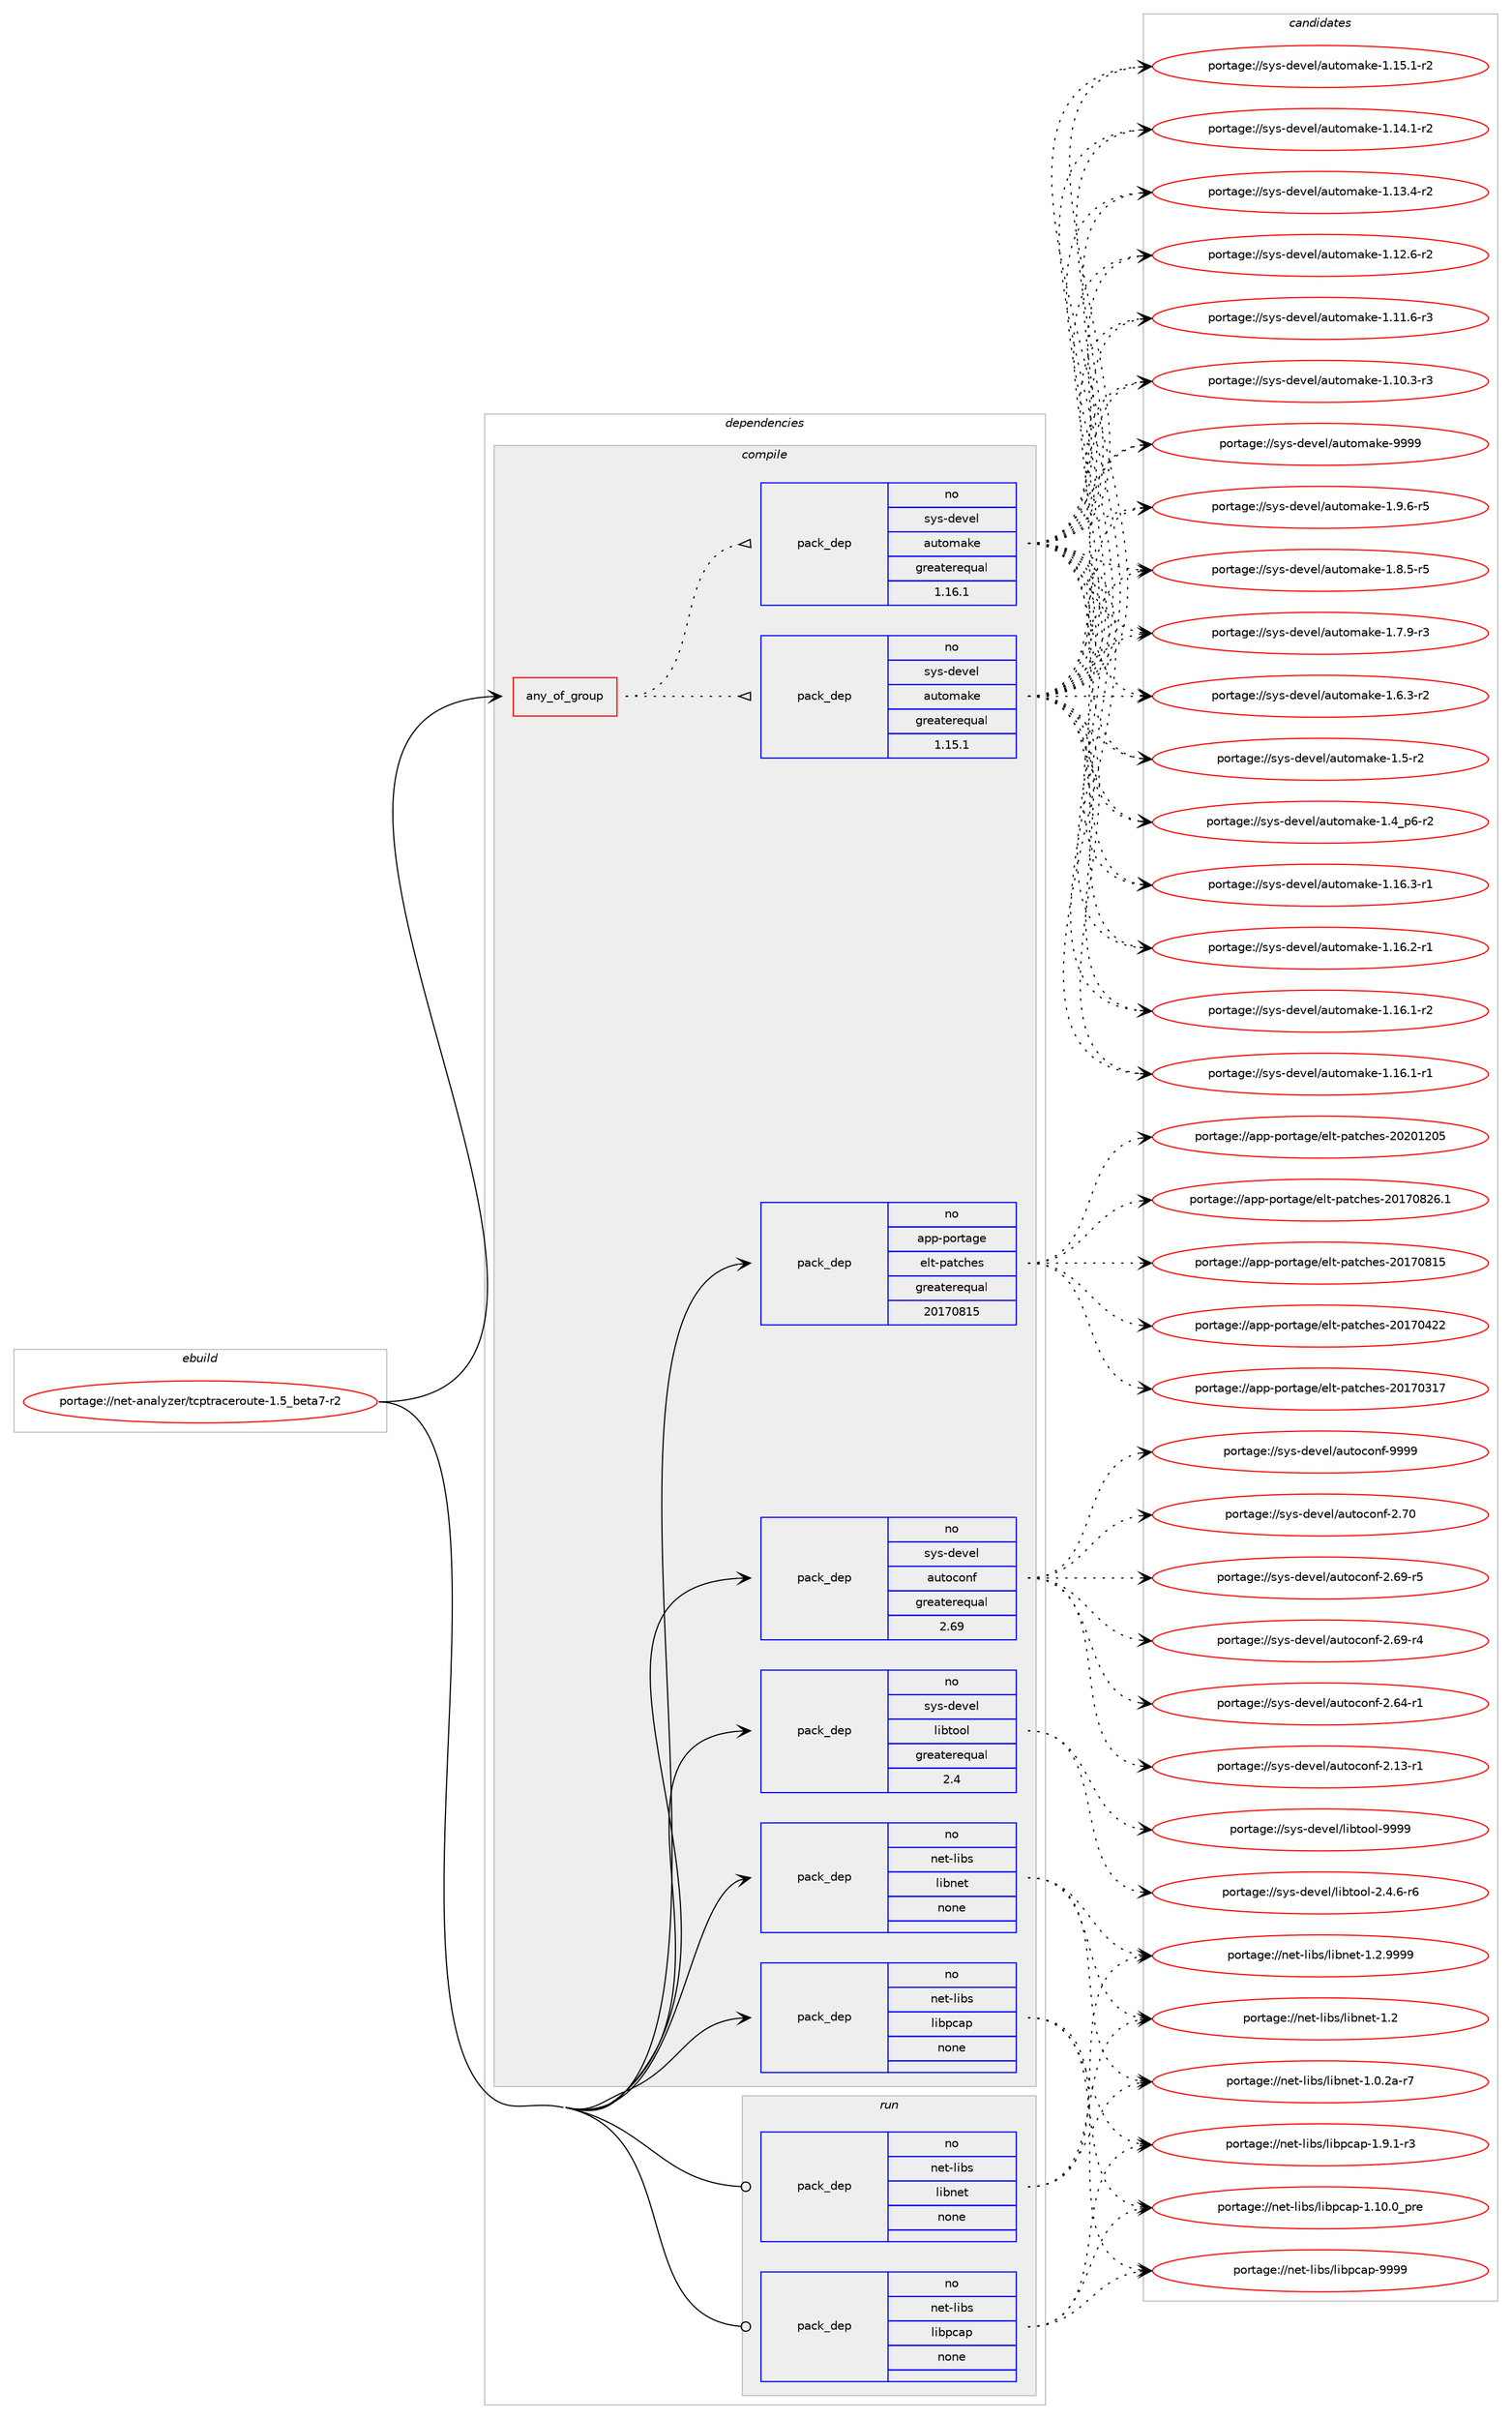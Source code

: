 digraph prolog {

# *************
# Graph options
# *************

newrank=true;
concentrate=true;
compound=true;
graph [rankdir=LR,fontname=Helvetica,fontsize=10,ranksep=1.5];#, ranksep=2.5, nodesep=0.2];
edge  [arrowhead=vee];
node  [fontname=Helvetica,fontsize=10];

# **********
# The ebuild
# **********

subgraph cluster_leftcol {
color=gray;
label=<<i>ebuild</i>>;
id [label="portage://net-analyzer/tcptraceroute-1.5_beta7-r2", color=red, width=4, href="../net-analyzer/tcptraceroute-1.5_beta7-r2.svg"];
}

# ****************
# The dependencies
# ****************

subgraph cluster_midcol {
color=gray;
label=<<i>dependencies</i>>;
subgraph cluster_compile {
fillcolor="#eeeeee";
style=filled;
label=<<i>compile</i>>;
subgraph any44 {
dependency6152 [label=<<TABLE BORDER="0" CELLBORDER="1" CELLSPACING="0" CELLPADDING="4"><TR><TD CELLPADDING="10">any_of_group</TD></TR></TABLE>>, shape=none, color=red];subgraph pack4670 {
dependency6153 [label=<<TABLE BORDER="0" CELLBORDER="1" CELLSPACING="0" CELLPADDING="4" WIDTH="220"><TR><TD ROWSPAN="6" CELLPADDING="30">pack_dep</TD></TR><TR><TD WIDTH="110">no</TD></TR><TR><TD>sys-devel</TD></TR><TR><TD>automake</TD></TR><TR><TD>greaterequal</TD></TR><TR><TD>1.16.1</TD></TR></TABLE>>, shape=none, color=blue];
}
dependency6152:e -> dependency6153:w [weight=20,style="dotted",arrowhead="oinv"];
subgraph pack4671 {
dependency6154 [label=<<TABLE BORDER="0" CELLBORDER="1" CELLSPACING="0" CELLPADDING="4" WIDTH="220"><TR><TD ROWSPAN="6" CELLPADDING="30">pack_dep</TD></TR><TR><TD WIDTH="110">no</TD></TR><TR><TD>sys-devel</TD></TR><TR><TD>automake</TD></TR><TR><TD>greaterequal</TD></TR><TR><TD>1.15.1</TD></TR></TABLE>>, shape=none, color=blue];
}
dependency6152:e -> dependency6154:w [weight=20,style="dotted",arrowhead="oinv"];
}
id:e -> dependency6152:w [weight=20,style="solid",arrowhead="vee"];
subgraph pack4672 {
dependency6155 [label=<<TABLE BORDER="0" CELLBORDER="1" CELLSPACING="0" CELLPADDING="4" WIDTH="220"><TR><TD ROWSPAN="6" CELLPADDING="30">pack_dep</TD></TR><TR><TD WIDTH="110">no</TD></TR><TR><TD>app-portage</TD></TR><TR><TD>elt-patches</TD></TR><TR><TD>greaterequal</TD></TR><TR><TD>20170815</TD></TR></TABLE>>, shape=none, color=blue];
}
id:e -> dependency6155:w [weight=20,style="solid",arrowhead="vee"];
subgraph pack4673 {
dependency6156 [label=<<TABLE BORDER="0" CELLBORDER="1" CELLSPACING="0" CELLPADDING="4" WIDTH="220"><TR><TD ROWSPAN="6" CELLPADDING="30">pack_dep</TD></TR><TR><TD WIDTH="110">no</TD></TR><TR><TD>net-libs</TD></TR><TR><TD>libnet</TD></TR><TR><TD>none</TD></TR><TR><TD></TD></TR></TABLE>>, shape=none, color=blue];
}
id:e -> dependency6156:w [weight=20,style="solid",arrowhead="vee"];
subgraph pack4674 {
dependency6157 [label=<<TABLE BORDER="0" CELLBORDER="1" CELLSPACING="0" CELLPADDING="4" WIDTH="220"><TR><TD ROWSPAN="6" CELLPADDING="30">pack_dep</TD></TR><TR><TD WIDTH="110">no</TD></TR><TR><TD>net-libs</TD></TR><TR><TD>libpcap</TD></TR><TR><TD>none</TD></TR><TR><TD></TD></TR></TABLE>>, shape=none, color=blue];
}
id:e -> dependency6157:w [weight=20,style="solid",arrowhead="vee"];
subgraph pack4675 {
dependency6158 [label=<<TABLE BORDER="0" CELLBORDER="1" CELLSPACING="0" CELLPADDING="4" WIDTH="220"><TR><TD ROWSPAN="6" CELLPADDING="30">pack_dep</TD></TR><TR><TD WIDTH="110">no</TD></TR><TR><TD>sys-devel</TD></TR><TR><TD>autoconf</TD></TR><TR><TD>greaterequal</TD></TR><TR><TD>2.69</TD></TR></TABLE>>, shape=none, color=blue];
}
id:e -> dependency6158:w [weight=20,style="solid",arrowhead="vee"];
subgraph pack4676 {
dependency6159 [label=<<TABLE BORDER="0" CELLBORDER="1" CELLSPACING="0" CELLPADDING="4" WIDTH="220"><TR><TD ROWSPAN="6" CELLPADDING="30">pack_dep</TD></TR><TR><TD WIDTH="110">no</TD></TR><TR><TD>sys-devel</TD></TR><TR><TD>libtool</TD></TR><TR><TD>greaterequal</TD></TR><TR><TD>2.4</TD></TR></TABLE>>, shape=none, color=blue];
}
id:e -> dependency6159:w [weight=20,style="solid",arrowhead="vee"];
}
subgraph cluster_compileandrun {
fillcolor="#eeeeee";
style=filled;
label=<<i>compile and run</i>>;
}
subgraph cluster_run {
fillcolor="#eeeeee";
style=filled;
label=<<i>run</i>>;
subgraph pack4677 {
dependency6160 [label=<<TABLE BORDER="0" CELLBORDER="1" CELLSPACING="0" CELLPADDING="4" WIDTH="220"><TR><TD ROWSPAN="6" CELLPADDING="30">pack_dep</TD></TR><TR><TD WIDTH="110">no</TD></TR><TR><TD>net-libs</TD></TR><TR><TD>libnet</TD></TR><TR><TD>none</TD></TR><TR><TD></TD></TR></TABLE>>, shape=none, color=blue];
}
id:e -> dependency6160:w [weight=20,style="solid",arrowhead="odot"];
subgraph pack4678 {
dependency6161 [label=<<TABLE BORDER="0" CELLBORDER="1" CELLSPACING="0" CELLPADDING="4" WIDTH="220"><TR><TD ROWSPAN="6" CELLPADDING="30">pack_dep</TD></TR><TR><TD WIDTH="110">no</TD></TR><TR><TD>net-libs</TD></TR><TR><TD>libpcap</TD></TR><TR><TD>none</TD></TR><TR><TD></TD></TR></TABLE>>, shape=none, color=blue];
}
id:e -> dependency6161:w [weight=20,style="solid",arrowhead="odot"];
}
}

# **************
# The candidates
# **************

subgraph cluster_choices {
rank=same;
color=gray;
label=<<i>candidates</i>>;

subgraph choice4670 {
color=black;
nodesep=1;
choice115121115451001011181011084797117116111109971071014557575757 [label="portage://sys-devel/automake-9999", color=red, width=4,href="../sys-devel/automake-9999.svg"];
choice115121115451001011181011084797117116111109971071014549465746544511453 [label="portage://sys-devel/automake-1.9.6-r5", color=red, width=4,href="../sys-devel/automake-1.9.6-r5.svg"];
choice115121115451001011181011084797117116111109971071014549465646534511453 [label="portage://sys-devel/automake-1.8.5-r5", color=red, width=4,href="../sys-devel/automake-1.8.5-r5.svg"];
choice115121115451001011181011084797117116111109971071014549465546574511451 [label="portage://sys-devel/automake-1.7.9-r3", color=red, width=4,href="../sys-devel/automake-1.7.9-r3.svg"];
choice115121115451001011181011084797117116111109971071014549465446514511450 [label="portage://sys-devel/automake-1.6.3-r2", color=red, width=4,href="../sys-devel/automake-1.6.3-r2.svg"];
choice11512111545100101118101108479711711611110997107101454946534511450 [label="portage://sys-devel/automake-1.5-r2", color=red, width=4,href="../sys-devel/automake-1.5-r2.svg"];
choice115121115451001011181011084797117116111109971071014549465295112544511450 [label="portage://sys-devel/automake-1.4_p6-r2", color=red, width=4,href="../sys-devel/automake-1.4_p6-r2.svg"];
choice11512111545100101118101108479711711611110997107101454946495446514511449 [label="portage://sys-devel/automake-1.16.3-r1", color=red, width=4,href="../sys-devel/automake-1.16.3-r1.svg"];
choice11512111545100101118101108479711711611110997107101454946495446504511449 [label="portage://sys-devel/automake-1.16.2-r1", color=red, width=4,href="../sys-devel/automake-1.16.2-r1.svg"];
choice11512111545100101118101108479711711611110997107101454946495446494511450 [label="portage://sys-devel/automake-1.16.1-r2", color=red, width=4,href="../sys-devel/automake-1.16.1-r2.svg"];
choice11512111545100101118101108479711711611110997107101454946495446494511449 [label="portage://sys-devel/automake-1.16.1-r1", color=red, width=4,href="../sys-devel/automake-1.16.1-r1.svg"];
choice11512111545100101118101108479711711611110997107101454946495346494511450 [label="portage://sys-devel/automake-1.15.1-r2", color=red, width=4,href="../sys-devel/automake-1.15.1-r2.svg"];
choice11512111545100101118101108479711711611110997107101454946495246494511450 [label="portage://sys-devel/automake-1.14.1-r2", color=red, width=4,href="../sys-devel/automake-1.14.1-r2.svg"];
choice11512111545100101118101108479711711611110997107101454946495146524511450 [label="portage://sys-devel/automake-1.13.4-r2", color=red, width=4,href="../sys-devel/automake-1.13.4-r2.svg"];
choice11512111545100101118101108479711711611110997107101454946495046544511450 [label="portage://sys-devel/automake-1.12.6-r2", color=red, width=4,href="../sys-devel/automake-1.12.6-r2.svg"];
choice11512111545100101118101108479711711611110997107101454946494946544511451 [label="portage://sys-devel/automake-1.11.6-r3", color=red, width=4,href="../sys-devel/automake-1.11.6-r3.svg"];
choice11512111545100101118101108479711711611110997107101454946494846514511451 [label="portage://sys-devel/automake-1.10.3-r3", color=red, width=4,href="../sys-devel/automake-1.10.3-r3.svg"];
dependency6153:e -> choice115121115451001011181011084797117116111109971071014557575757:w [style=dotted,weight="100"];
dependency6153:e -> choice115121115451001011181011084797117116111109971071014549465746544511453:w [style=dotted,weight="100"];
dependency6153:e -> choice115121115451001011181011084797117116111109971071014549465646534511453:w [style=dotted,weight="100"];
dependency6153:e -> choice115121115451001011181011084797117116111109971071014549465546574511451:w [style=dotted,weight="100"];
dependency6153:e -> choice115121115451001011181011084797117116111109971071014549465446514511450:w [style=dotted,weight="100"];
dependency6153:e -> choice11512111545100101118101108479711711611110997107101454946534511450:w [style=dotted,weight="100"];
dependency6153:e -> choice115121115451001011181011084797117116111109971071014549465295112544511450:w [style=dotted,weight="100"];
dependency6153:e -> choice11512111545100101118101108479711711611110997107101454946495446514511449:w [style=dotted,weight="100"];
dependency6153:e -> choice11512111545100101118101108479711711611110997107101454946495446504511449:w [style=dotted,weight="100"];
dependency6153:e -> choice11512111545100101118101108479711711611110997107101454946495446494511450:w [style=dotted,weight="100"];
dependency6153:e -> choice11512111545100101118101108479711711611110997107101454946495446494511449:w [style=dotted,weight="100"];
dependency6153:e -> choice11512111545100101118101108479711711611110997107101454946495346494511450:w [style=dotted,weight="100"];
dependency6153:e -> choice11512111545100101118101108479711711611110997107101454946495246494511450:w [style=dotted,weight="100"];
dependency6153:e -> choice11512111545100101118101108479711711611110997107101454946495146524511450:w [style=dotted,weight="100"];
dependency6153:e -> choice11512111545100101118101108479711711611110997107101454946495046544511450:w [style=dotted,weight="100"];
dependency6153:e -> choice11512111545100101118101108479711711611110997107101454946494946544511451:w [style=dotted,weight="100"];
dependency6153:e -> choice11512111545100101118101108479711711611110997107101454946494846514511451:w [style=dotted,weight="100"];
}
subgraph choice4671 {
color=black;
nodesep=1;
choice115121115451001011181011084797117116111109971071014557575757 [label="portage://sys-devel/automake-9999", color=red, width=4,href="../sys-devel/automake-9999.svg"];
choice115121115451001011181011084797117116111109971071014549465746544511453 [label="portage://sys-devel/automake-1.9.6-r5", color=red, width=4,href="../sys-devel/automake-1.9.6-r5.svg"];
choice115121115451001011181011084797117116111109971071014549465646534511453 [label="portage://sys-devel/automake-1.8.5-r5", color=red, width=4,href="../sys-devel/automake-1.8.5-r5.svg"];
choice115121115451001011181011084797117116111109971071014549465546574511451 [label="portage://sys-devel/automake-1.7.9-r3", color=red, width=4,href="../sys-devel/automake-1.7.9-r3.svg"];
choice115121115451001011181011084797117116111109971071014549465446514511450 [label="portage://sys-devel/automake-1.6.3-r2", color=red, width=4,href="../sys-devel/automake-1.6.3-r2.svg"];
choice11512111545100101118101108479711711611110997107101454946534511450 [label="portage://sys-devel/automake-1.5-r2", color=red, width=4,href="../sys-devel/automake-1.5-r2.svg"];
choice115121115451001011181011084797117116111109971071014549465295112544511450 [label="portage://sys-devel/automake-1.4_p6-r2", color=red, width=4,href="../sys-devel/automake-1.4_p6-r2.svg"];
choice11512111545100101118101108479711711611110997107101454946495446514511449 [label="portage://sys-devel/automake-1.16.3-r1", color=red, width=4,href="../sys-devel/automake-1.16.3-r1.svg"];
choice11512111545100101118101108479711711611110997107101454946495446504511449 [label="portage://sys-devel/automake-1.16.2-r1", color=red, width=4,href="../sys-devel/automake-1.16.2-r1.svg"];
choice11512111545100101118101108479711711611110997107101454946495446494511450 [label="portage://sys-devel/automake-1.16.1-r2", color=red, width=4,href="../sys-devel/automake-1.16.1-r2.svg"];
choice11512111545100101118101108479711711611110997107101454946495446494511449 [label="portage://sys-devel/automake-1.16.1-r1", color=red, width=4,href="../sys-devel/automake-1.16.1-r1.svg"];
choice11512111545100101118101108479711711611110997107101454946495346494511450 [label="portage://sys-devel/automake-1.15.1-r2", color=red, width=4,href="../sys-devel/automake-1.15.1-r2.svg"];
choice11512111545100101118101108479711711611110997107101454946495246494511450 [label="portage://sys-devel/automake-1.14.1-r2", color=red, width=4,href="../sys-devel/automake-1.14.1-r2.svg"];
choice11512111545100101118101108479711711611110997107101454946495146524511450 [label="portage://sys-devel/automake-1.13.4-r2", color=red, width=4,href="../sys-devel/automake-1.13.4-r2.svg"];
choice11512111545100101118101108479711711611110997107101454946495046544511450 [label="portage://sys-devel/automake-1.12.6-r2", color=red, width=4,href="../sys-devel/automake-1.12.6-r2.svg"];
choice11512111545100101118101108479711711611110997107101454946494946544511451 [label="portage://sys-devel/automake-1.11.6-r3", color=red, width=4,href="../sys-devel/automake-1.11.6-r3.svg"];
choice11512111545100101118101108479711711611110997107101454946494846514511451 [label="portage://sys-devel/automake-1.10.3-r3", color=red, width=4,href="../sys-devel/automake-1.10.3-r3.svg"];
dependency6154:e -> choice115121115451001011181011084797117116111109971071014557575757:w [style=dotted,weight="100"];
dependency6154:e -> choice115121115451001011181011084797117116111109971071014549465746544511453:w [style=dotted,weight="100"];
dependency6154:e -> choice115121115451001011181011084797117116111109971071014549465646534511453:w [style=dotted,weight="100"];
dependency6154:e -> choice115121115451001011181011084797117116111109971071014549465546574511451:w [style=dotted,weight="100"];
dependency6154:e -> choice115121115451001011181011084797117116111109971071014549465446514511450:w [style=dotted,weight="100"];
dependency6154:e -> choice11512111545100101118101108479711711611110997107101454946534511450:w [style=dotted,weight="100"];
dependency6154:e -> choice115121115451001011181011084797117116111109971071014549465295112544511450:w [style=dotted,weight="100"];
dependency6154:e -> choice11512111545100101118101108479711711611110997107101454946495446514511449:w [style=dotted,weight="100"];
dependency6154:e -> choice11512111545100101118101108479711711611110997107101454946495446504511449:w [style=dotted,weight="100"];
dependency6154:e -> choice11512111545100101118101108479711711611110997107101454946495446494511450:w [style=dotted,weight="100"];
dependency6154:e -> choice11512111545100101118101108479711711611110997107101454946495446494511449:w [style=dotted,weight="100"];
dependency6154:e -> choice11512111545100101118101108479711711611110997107101454946495346494511450:w [style=dotted,weight="100"];
dependency6154:e -> choice11512111545100101118101108479711711611110997107101454946495246494511450:w [style=dotted,weight="100"];
dependency6154:e -> choice11512111545100101118101108479711711611110997107101454946495146524511450:w [style=dotted,weight="100"];
dependency6154:e -> choice11512111545100101118101108479711711611110997107101454946495046544511450:w [style=dotted,weight="100"];
dependency6154:e -> choice11512111545100101118101108479711711611110997107101454946494946544511451:w [style=dotted,weight="100"];
dependency6154:e -> choice11512111545100101118101108479711711611110997107101454946494846514511451:w [style=dotted,weight="100"];
}
subgraph choice4672 {
color=black;
nodesep=1;
choice97112112451121111141169710310147101108116451129711699104101115455048504849504853 [label="portage://app-portage/elt-patches-20201205", color=red, width=4,href="../app-portage/elt-patches-20201205.svg"];
choice971121124511211111411697103101471011081164511297116991041011154550484955485650544649 [label="portage://app-portage/elt-patches-20170826.1", color=red, width=4,href="../app-portage/elt-patches-20170826.1.svg"];
choice97112112451121111141169710310147101108116451129711699104101115455048495548564953 [label="portage://app-portage/elt-patches-20170815", color=red, width=4,href="../app-portage/elt-patches-20170815.svg"];
choice97112112451121111141169710310147101108116451129711699104101115455048495548525050 [label="portage://app-portage/elt-patches-20170422", color=red, width=4,href="../app-portage/elt-patches-20170422.svg"];
choice97112112451121111141169710310147101108116451129711699104101115455048495548514955 [label="portage://app-portage/elt-patches-20170317", color=red, width=4,href="../app-portage/elt-patches-20170317.svg"];
dependency6155:e -> choice97112112451121111141169710310147101108116451129711699104101115455048504849504853:w [style=dotted,weight="100"];
dependency6155:e -> choice971121124511211111411697103101471011081164511297116991041011154550484955485650544649:w [style=dotted,weight="100"];
dependency6155:e -> choice97112112451121111141169710310147101108116451129711699104101115455048495548564953:w [style=dotted,weight="100"];
dependency6155:e -> choice97112112451121111141169710310147101108116451129711699104101115455048495548525050:w [style=dotted,weight="100"];
dependency6155:e -> choice97112112451121111141169710310147101108116451129711699104101115455048495548514955:w [style=dotted,weight="100"];
}
subgraph choice4673 {
color=black;
nodesep=1;
choice11010111645108105981154710810598110101116454946504657575757 [label="portage://net-libs/libnet-1.2.9999", color=red, width=4,href="../net-libs/libnet-1.2.9999.svg"];
choice1101011164510810598115471081059811010111645494650 [label="portage://net-libs/libnet-1.2", color=red, width=4,href="../net-libs/libnet-1.2.svg"];
choice11010111645108105981154710810598110101116454946484650974511455 [label="portage://net-libs/libnet-1.0.2a-r7", color=red, width=4,href="../net-libs/libnet-1.0.2a-r7.svg"];
dependency6156:e -> choice11010111645108105981154710810598110101116454946504657575757:w [style=dotted,weight="100"];
dependency6156:e -> choice1101011164510810598115471081059811010111645494650:w [style=dotted,weight="100"];
dependency6156:e -> choice11010111645108105981154710810598110101116454946484650974511455:w [style=dotted,weight="100"];
}
subgraph choice4674 {
color=black;
nodesep=1;
choice1101011164510810598115471081059811299971124557575757 [label="portage://net-libs/libpcap-9999", color=red, width=4,href="../net-libs/libpcap-9999.svg"];
choice1101011164510810598115471081059811299971124549465746494511451 [label="portage://net-libs/libpcap-1.9.1-r3", color=red, width=4,href="../net-libs/libpcap-1.9.1-r3.svg"];
choice1101011164510810598115471081059811299971124549464948464895112114101 [label="portage://net-libs/libpcap-1.10.0_pre", color=red, width=4,href="../net-libs/libpcap-1.10.0_pre.svg"];
dependency6157:e -> choice1101011164510810598115471081059811299971124557575757:w [style=dotted,weight="100"];
dependency6157:e -> choice1101011164510810598115471081059811299971124549465746494511451:w [style=dotted,weight="100"];
dependency6157:e -> choice1101011164510810598115471081059811299971124549464948464895112114101:w [style=dotted,weight="100"];
}
subgraph choice4675 {
color=black;
nodesep=1;
choice115121115451001011181011084797117116111991111101024557575757 [label="portage://sys-devel/autoconf-9999", color=red, width=4,href="../sys-devel/autoconf-9999.svg"];
choice115121115451001011181011084797117116111991111101024550465548 [label="portage://sys-devel/autoconf-2.70", color=red, width=4,href="../sys-devel/autoconf-2.70.svg"];
choice1151211154510010111810110847971171161119911111010245504654574511453 [label="portage://sys-devel/autoconf-2.69-r5", color=red, width=4,href="../sys-devel/autoconf-2.69-r5.svg"];
choice1151211154510010111810110847971171161119911111010245504654574511452 [label="portage://sys-devel/autoconf-2.69-r4", color=red, width=4,href="../sys-devel/autoconf-2.69-r4.svg"];
choice1151211154510010111810110847971171161119911111010245504654524511449 [label="portage://sys-devel/autoconf-2.64-r1", color=red, width=4,href="../sys-devel/autoconf-2.64-r1.svg"];
choice1151211154510010111810110847971171161119911111010245504649514511449 [label="portage://sys-devel/autoconf-2.13-r1", color=red, width=4,href="../sys-devel/autoconf-2.13-r1.svg"];
dependency6158:e -> choice115121115451001011181011084797117116111991111101024557575757:w [style=dotted,weight="100"];
dependency6158:e -> choice115121115451001011181011084797117116111991111101024550465548:w [style=dotted,weight="100"];
dependency6158:e -> choice1151211154510010111810110847971171161119911111010245504654574511453:w [style=dotted,weight="100"];
dependency6158:e -> choice1151211154510010111810110847971171161119911111010245504654574511452:w [style=dotted,weight="100"];
dependency6158:e -> choice1151211154510010111810110847971171161119911111010245504654524511449:w [style=dotted,weight="100"];
dependency6158:e -> choice1151211154510010111810110847971171161119911111010245504649514511449:w [style=dotted,weight="100"];
}
subgraph choice4676 {
color=black;
nodesep=1;
choice1151211154510010111810110847108105981161111111084557575757 [label="portage://sys-devel/libtool-9999", color=red, width=4,href="../sys-devel/libtool-9999.svg"];
choice1151211154510010111810110847108105981161111111084550465246544511454 [label="portage://sys-devel/libtool-2.4.6-r6", color=red, width=4,href="../sys-devel/libtool-2.4.6-r6.svg"];
dependency6159:e -> choice1151211154510010111810110847108105981161111111084557575757:w [style=dotted,weight="100"];
dependency6159:e -> choice1151211154510010111810110847108105981161111111084550465246544511454:w [style=dotted,weight="100"];
}
subgraph choice4677 {
color=black;
nodesep=1;
choice11010111645108105981154710810598110101116454946504657575757 [label="portage://net-libs/libnet-1.2.9999", color=red, width=4,href="../net-libs/libnet-1.2.9999.svg"];
choice1101011164510810598115471081059811010111645494650 [label="portage://net-libs/libnet-1.2", color=red, width=4,href="../net-libs/libnet-1.2.svg"];
choice11010111645108105981154710810598110101116454946484650974511455 [label="portage://net-libs/libnet-1.0.2a-r7", color=red, width=4,href="../net-libs/libnet-1.0.2a-r7.svg"];
dependency6160:e -> choice11010111645108105981154710810598110101116454946504657575757:w [style=dotted,weight="100"];
dependency6160:e -> choice1101011164510810598115471081059811010111645494650:w [style=dotted,weight="100"];
dependency6160:e -> choice11010111645108105981154710810598110101116454946484650974511455:w [style=dotted,weight="100"];
}
subgraph choice4678 {
color=black;
nodesep=1;
choice1101011164510810598115471081059811299971124557575757 [label="portage://net-libs/libpcap-9999", color=red, width=4,href="../net-libs/libpcap-9999.svg"];
choice1101011164510810598115471081059811299971124549465746494511451 [label="portage://net-libs/libpcap-1.9.1-r3", color=red, width=4,href="../net-libs/libpcap-1.9.1-r3.svg"];
choice1101011164510810598115471081059811299971124549464948464895112114101 [label="portage://net-libs/libpcap-1.10.0_pre", color=red, width=4,href="../net-libs/libpcap-1.10.0_pre.svg"];
dependency6161:e -> choice1101011164510810598115471081059811299971124557575757:w [style=dotted,weight="100"];
dependency6161:e -> choice1101011164510810598115471081059811299971124549465746494511451:w [style=dotted,weight="100"];
dependency6161:e -> choice1101011164510810598115471081059811299971124549464948464895112114101:w [style=dotted,weight="100"];
}
}

}
